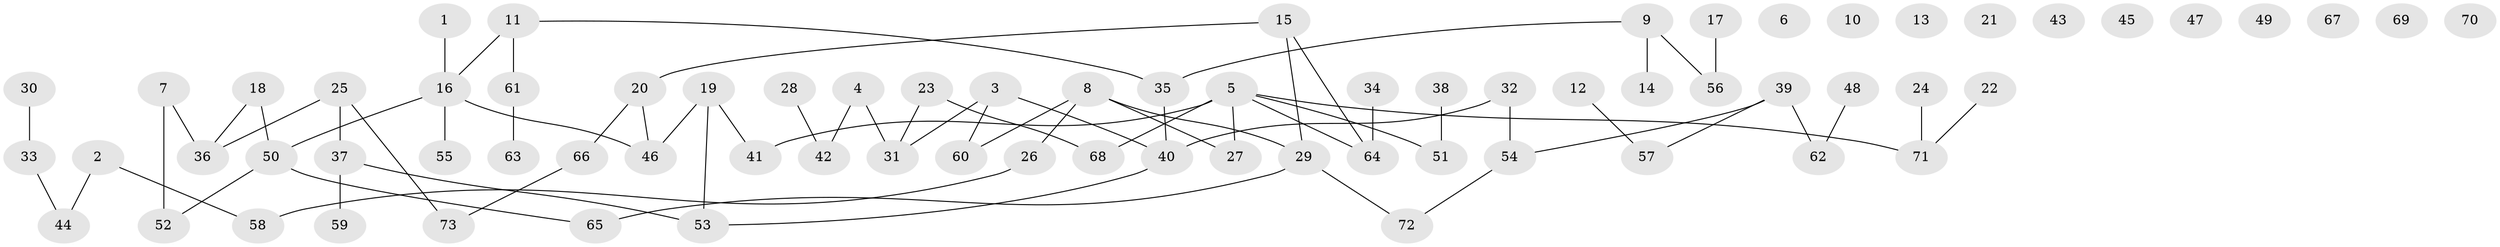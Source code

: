 // coarse degree distribution, {4: 0.18181818181818182, 6: 0.09090909090909091, 1: 0.36363636363636365, 2: 0.18181818181818182, 3: 0.09090909090909091, 5: 0.09090909090909091}
// Generated by graph-tools (version 1.1) at 2025/48/03/04/25 22:48:11]
// undirected, 73 vertices, 71 edges
graph export_dot {
  node [color=gray90,style=filled];
  1;
  2;
  3;
  4;
  5;
  6;
  7;
  8;
  9;
  10;
  11;
  12;
  13;
  14;
  15;
  16;
  17;
  18;
  19;
  20;
  21;
  22;
  23;
  24;
  25;
  26;
  27;
  28;
  29;
  30;
  31;
  32;
  33;
  34;
  35;
  36;
  37;
  38;
  39;
  40;
  41;
  42;
  43;
  44;
  45;
  46;
  47;
  48;
  49;
  50;
  51;
  52;
  53;
  54;
  55;
  56;
  57;
  58;
  59;
  60;
  61;
  62;
  63;
  64;
  65;
  66;
  67;
  68;
  69;
  70;
  71;
  72;
  73;
  1 -- 16;
  2 -- 44;
  2 -- 58;
  3 -- 31;
  3 -- 40;
  3 -- 60;
  4 -- 31;
  4 -- 42;
  5 -- 27;
  5 -- 41;
  5 -- 51;
  5 -- 64;
  5 -- 68;
  5 -- 71;
  7 -- 36;
  7 -- 52;
  8 -- 26;
  8 -- 27;
  8 -- 29;
  8 -- 60;
  9 -- 14;
  9 -- 35;
  9 -- 56;
  11 -- 16;
  11 -- 35;
  11 -- 61;
  12 -- 57;
  15 -- 20;
  15 -- 29;
  15 -- 64;
  16 -- 46;
  16 -- 50;
  16 -- 55;
  17 -- 56;
  18 -- 36;
  18 -- 50;
  19 -- 41;
  19 -- 46;
  19 -- 53;
  20 -- 46;
  20 -- 66;
  22 -- 71;
  23 -- 31;
  23 -- 68;
  24 -- 71;
  25 -- 36;
  25 -- 37;
  25 -- 73;
  26 -- 58;
  28 -- 42;
  29 -- 65;
  29 -- 72;
  30 -- 33;
  32 -- 40;
  32 -- 54;
  33 -- 44;
  34 -- 64;
  35 -- 40;
  37 -- 53;
  37 -- 59;
  38 -- 51;
  39 -- 54;
  39 -- 57;
  39 -- 62;
  40 -- 53;
  48 -- 62;
  50 -- 52;
  50 -- 65;
  54 -- 72;
  61 -- 63;
  66 -- 73;
}
